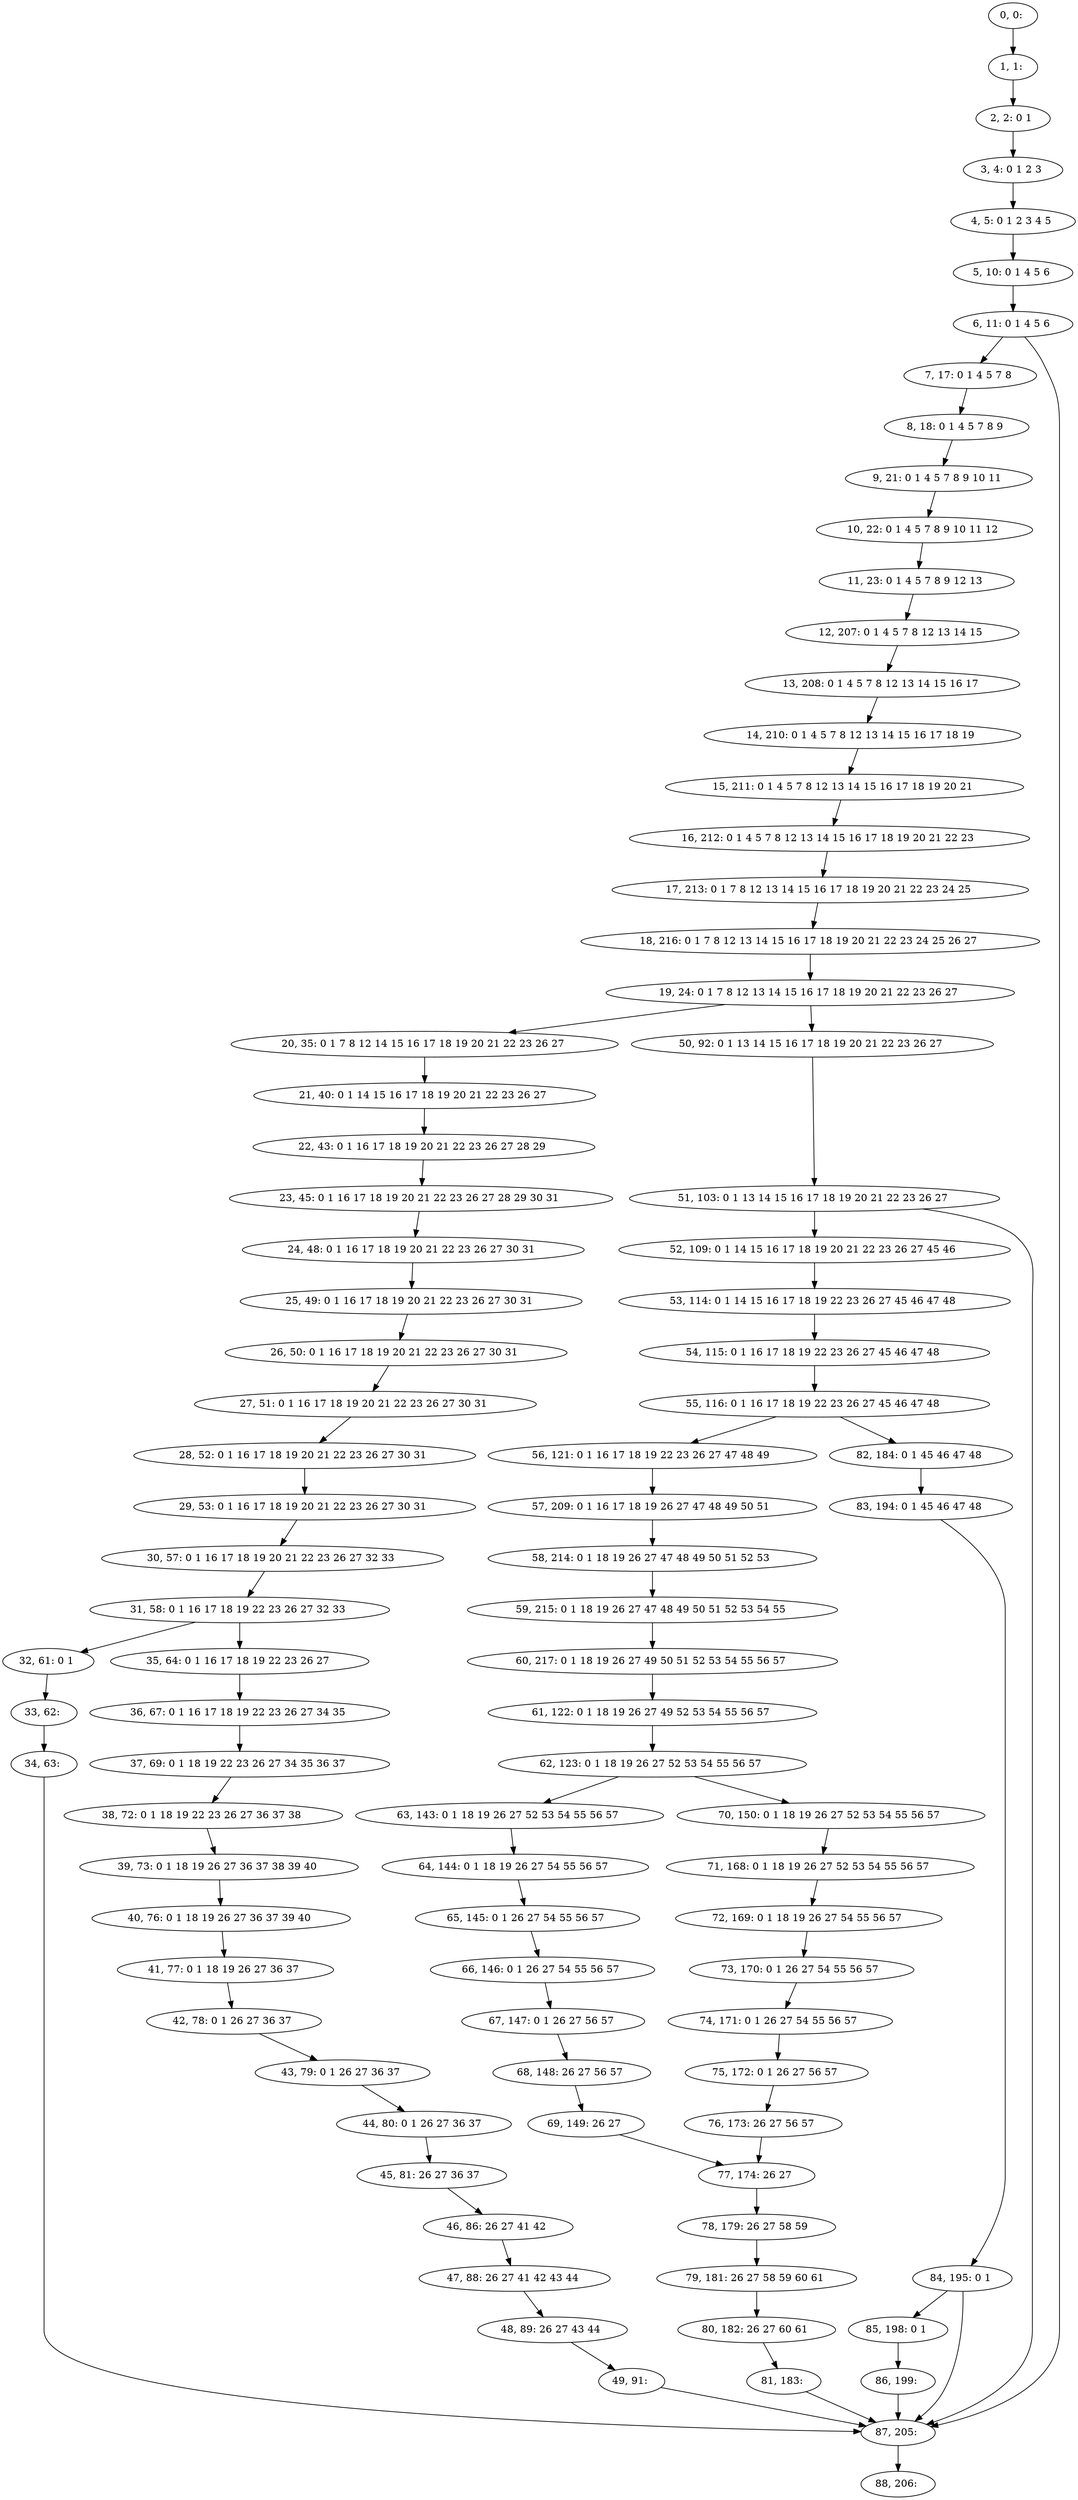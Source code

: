digraph G {
0[label="0, 0: "];
1[label="1, 1: "];
2[label="2, 2: 0 1 "];
3[label="3, 4: 0 1 2 3 "];
4[label="4, 5: 0 1 2 3 4 5 "];
5[label="5, 10: 0 1 4 5 6 "];
6[label="6, 11: 0 1 4 5 6 "];
7[label="7, 17: 0 1 4 5 7 8 "];
8[label="8, 18: 0 1 4 5 7 8 9 "];
9[label="9, 21: 0 1 4 5 7 8 9 10 11 "];
10[label="10, 22: 0 1 4 5 7 8 9 10 11 12 "];
11[label="11, 23: 0 1 4 5 7 8 9 12 13 "];
12[label="12, 207: 0 1 4 5 7 8 12 13 14 15 "];
13[label="13, 208: 0 1 4 5 7 8 12 13 14 15 16 17 "];
14[label="14, 210: 0 1 4 5 7 8 12 13 14 15 16 17 18 19 "];
15[label="15, 211: 0 1 4 5 7 8 12 13 14 15 16 17 18 19 20 21 "];
16[label="16, 212: 0 1 4 5 7 8 12 13 14 15 16 17 18 19 20 21 22 23 "];
17[label="17, 213: 0 1 7 8 12 13 14 15 16 17 18 19 20 21 22 23 24 25 "];
18[label="18, 216: 0 1 7 8 12 13 14 15 16 17 18 19 20 21 22 23 24 25 26 27 "];
19[label="19, 24: 0 1 7 8 12 13 14 15 16 17 18 19 20 21 22 23 26 27 "];
20[label="20, 35: 0 1 7 8 12 14 15 16 17 18 19 20 21 22 23 26 27 "];
21[label="21, 40: 0 1 14 15 16 17 18 19 20 21 22 23 26 27 "];
22[label="22, 43: 0 1 16 17 18 19 20 21 22 23 26 27 28 29 "];
23[label="23, 45: 0 1 16 17 18 19 20 21 22 23 26 27 28 29 30 31 "];
24[label="24, 48: 0 1 16 17 18 19 20 21 22 23 26 27 30 31 "];
25[label="25, 49: 0 1 16 17 18 19 20 21 22 23 26 27 30 31 "];
26[label="26, 50: 0 1 16 17 18 19 20 21 22 23 26 27 30 31 "];
27[label="27, 51: 0 1 16 17 18 19 20 21 22 23 26 27 30 31 "];
28[label="28, 52: 0 1 16 17 18 19 20 21 22 23 26 27 30 31 "];
29[label="29, 53: 0 1 16 17 18 19 20 21 22 23 26 27 30 31 "];
30[label="30, 57: 0 1 16 17 18 19 20 21 22 23 26 27 32 33 "];
31[label="31, 58: 0 1 16 17 18 19 22 23 26 27 32 33 "];
32[label="32, 61: 0 1 "];
33[label="33, 62: "];
34[label="34, 63: "];
35[label="35, 64: 0 1 16 17 18 19 22 23 26 27 "];
36[label="36, 67: 0 1 16 17 18 19 22 23 26 27 34 35 "];
37[label="37, 69: 0 1 18 19 22 23 26 27 34 35 36 37 "];
38[label="38, 72: 0 1 18 19 22 23 26 27 36 37 38 "];
39[label="39, 73: 0 1 18 19 26 27 36 37 38 39 40 "];
40[label="40, 76: 0 1 18 19 26 27 36 37 39 40 "];
41[label="41, 77: 0 1 18 19 26 27 36 37 "];
42[label="42, 78: 0 1 26 27 36 37 "];
43[label="43, 79: 0 1 26 27 36 37 "];
44[label="44, 80: 0 1 26 27 36 37 "];
45[label="45, 81: 26 27 36 37 "];
46[label="46, 86: 26 27 41 42 "];
47[label="47, 88: 26 27 41 42 43 44 "];
48[label="48, 89: 26 27 43 44 "];
49[label="49, 91: "];
50[label="50, 92: 0 1 13 14 15 16 17 18 19 20 21 22 23 26 27 "];
51[label="51, 103: 0 1 13 14 15 16 17 18 19 20 21 22 23 26 27 "];
52[label="52, 109: 0 1 14 15 16 17 18 19 20 21 22 23 26 27 45 46 "];
53[label="53, 114: 0 1 14 15 16 17 18 19 22 23 26 27 45 46 47 48 "];
54[label="54, 115: 0 1 16 17 18 19 22 23 26 27 45 46 47 48 "];
55[label="55, 116: 0 1 16 17 18 19 22 23 26 27 45 46 47 48 "];
56[label="56, 121: 0 1 16 17 18 19 22 23 26 27 47 48 49 "];
57[label="57, 209: 0 1 16 17 18 19 26 27 47 48 49 50 51 "];
58[label="58, 214: 0 1 18 19 26 27 47 48 49 50 51 52 53 "];
59[label="59, 215: 0 1 18 19 26 27 47 48 49 50 51 52 53 54 55 "];
60[label="60, 217: 0 1 18 19 26 27 49 50 51 52 53 54 55 56 57 "];
61[label="61, 122: 0 1 18 19 26 27 49 52 53 54 55 56 57 "];
62[label="62, 123: 0 1 18 19 26 27 52 53 54 55 56 57 "];
63[label="63, 143: 0 1 18 19 26 27 52 53 54 55 56 57 "];
64[label="64, 144: 0 1 18 19 26 27 54 55 56 57 "];
65[label="65, 145: 0 1 26 27 54 55 56 57 "];
66[label="66, 146: 0 1 26 27 54 55 56 57 "];
67[label="67, 147: 0 1 26 27 56 57 "];
68[label="68, 148: 26 27 56 57 "];
69[label="69, 149: 26 27 "];
70[label="70, 150: 0 1 18 19 26 27 52 53 54 55 56 57 "];
71[label="71, 168: 0 1 18 19 26 27 52 53 54 55 56 57 "];
72[label="72, 169: 0 1 18 19 26 27 54 55 56 57 "];
73[label="73, 170: 0 1 26 27 54 55 56 57 "];
74[label="74, 171: 0 1 26 27 54 55 56 57 "];
75[label="75, 172: 0 1 26 27 56 57 "];
76[label="76, 173: 26 27 56 57 "];
77[label="77, 174: 26 27 "];
78[label="78, 179: 26 27 58 59 "];
79[label="79, 181: 26 27 58 59 60 61 "];
80[label="80, 182: 26 27 60 61 "];
81[label="81, 183: "];
82[label="82, 184: 0 1 45 46 47 48 "];
83[label="83, 194: 0 1 45 46 47 48 "];
84[label="84, 195: 0 1 "];
85[label="85, 198: 0 1 "];
86[label="86, 199: "];
87[label="87, 205: "];
88[label="88, 206: "];
0->1 ;
1->2 ;
2->3 ;
3->4 ;
4->5 ;
5->6 ;
6->7 ;
6->87 ;
7->8 ;
8->9 ;
9->10 ;
10->11 ;
11->12 ;
12->13 ;
13->14 ;
14->15 ;
15->16 ;
16->17 ;
17->18 ;
18->19 ;
19->20 ;
19->50 ;
20->21 ;
21->22 ;
22->23 ;
23->24 ;
24->25 ;
25->26 ;
26->27 ;
27->28 ;
28->29 ;
29->30 ;
30->31 ;
31->32 ;
31->35 ;
32->33 ;
33->34 ;
34->87 ;
35->36 ;
36->37 ;
37->38 ;
38->39 ;
39->40 ;
40->41 ;
41->42 ;
42->43 ;
43->44 ;
44->45 ;
45->46 ;
46->47 ;
47->48 ;
48->49 ;
49->87 ;
50->51 ;
51->52 ;
51->87 ;
52->53 ;
53->54 ;
54->55 ;
55->56 ;
55->82 ;
56->57 ;
57->58 ;
58->59 ;
59->60 ;
60->61 ;
61->62 ;
62->63 ;
62->70 ;
63->64 ;
64->65 ;
65->66 ;
66->67 ;
67->68 ;
68->69 ;
69->77 ;
70->71 ;
71->72 ;
72->73 ;
73->74 ;
74->75 ;
75->76 ;
76->77 ;
77->78 ;
78->79 ;
79->80 ;
80->81 ;
81->87 ;
82->83 ;
83->84 ;
84->85 ;
84->87 ;
85->86 ;
86->87 ;
87->88 ;
}
